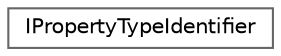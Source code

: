 digraph "Graphical Class Hierarchy"
{
 // INTERACTIVE_SVG=YES
 // LATEX_PDF_SIZE
  bgcolor="transparent";
  edge [fontname=Helvetica,fontsize=10,labelfontname=Helvetica,labelfontsize=10];
  node [fontname=Helvetica,fontsize=10,shape=box,height=0.2,width=0.4];
  rankdir="LR";
  Node0 [id="Node000000",label="IPropertyTypeIdentifier",height=0.2,width=0.4,color="grey40", fillcolor="white", style="filled",URL="$d0/dde/classIPropertyTypeIdentifier.html",tooltip="Base class for adding an extra data to identify a custom property type."];
}
